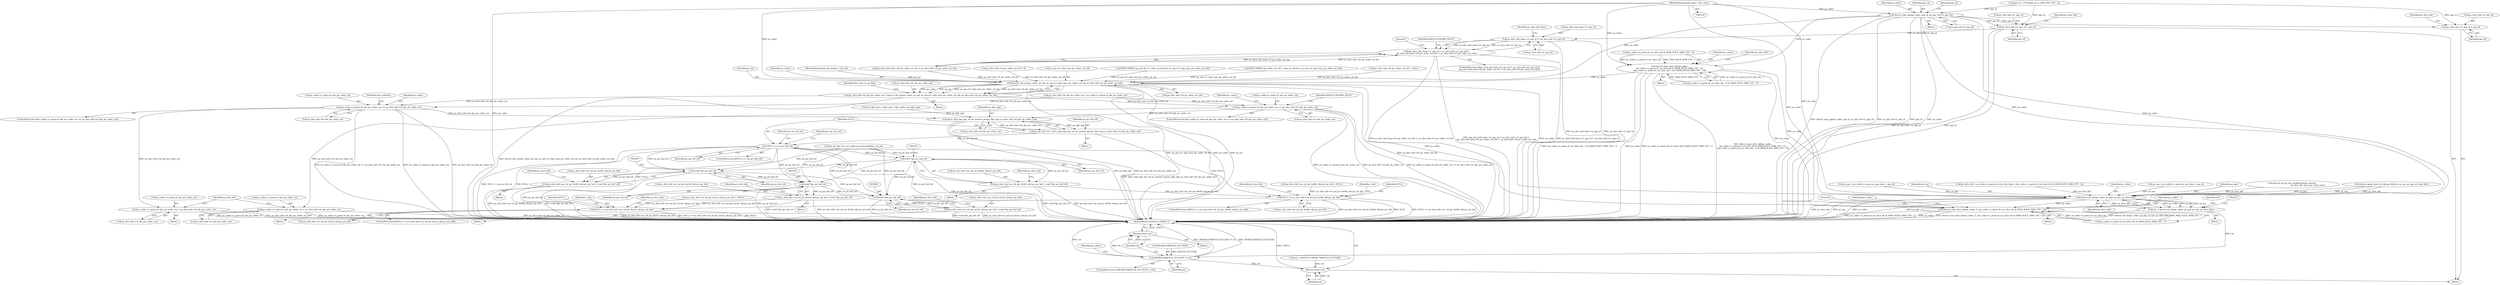digraph "0_Android_7c9be319a279654e55a6d757265f88c61a16a4d5@pointer" {
"1000130" [label="(MethodParameterIn,codec_t *ps_codec)"];
"1000265" [label="(Call,ihevcd_copy_pps(ps_codec, pps_id, ps_pps_ref->i1_pps_id))"];
"1000440" [label="(Call,ihevcd_copy_slice_hdr(ps_codec,\n (ps_codec->s_parse.i4_cur_slice_idx & (MAX_SLICE_HDR_CNT - 1)),\n ((ps_codec->s_parse.i4_cur_slice_idx - 1) & (MAX_SLICE_HDR_CNT - 1))))"];
"1001674" [label="(Call,ihevcd_calc_poc(ps_codec, ps_nal, ps_sps->i1_log2_max_pic_order_cnt_lsb, ps_slice_hdr->i4_pic_order_cnt_lsb))"];
"1001670" [label="(Call,ps_slice_hdr->i4_abs_pic_order_cnt = ihevcd_calc_poc(ps_codec, ps_nal, ps_sps->i1_log2_max_pic_order_cnt_lsb, ps_slice_hdr->i4_pic_order_cnt_lsb))"];
"1001699" [label="(Call,ps_codec->s_parse.i4_abs_pic_order_cnt == ps_slice_hdr->i4_abs_pic_order_cnt)"];
"1001891" [label="(Call,ps_codec->s_parse.i4_abs_pic_order_cnt = ps_slice_hdr->i4_abs_pic_order_cnt)"];
"1002306" [label="(Call,ihevc_dpb_mgr_get_ref_by_nearest_poc(ps_dpb_mgr, ps_slice_hdr->i4_abs_pic_order_cnt))"];
"1002304" [label="(Call,ps_pic_buf_ref = ihevc_dpb_mgr_get_ref_by_nearest_poc(ps_dpb_mgr, ps_slice_hdr->i4_abs_pic_order_cnt))"];
"1002312" [label="(Call,NULL == ps_pic_buf_ref)"];
"1002354" [label="(Call,NULL == ps_slice_hdr->as_ref_pic_list0[r_idx].pv_pic_buf)"];
"1002433" [label="(Call,NULL == ps_slice_hdr->as_ref_pic_list1[r_idx].pv_pic_buf)"];
"1002372" [label="(Call,(void *)ps_pic_buf_ref)"];
"1002364" [label="(Call,ps_slice_hdr->as_ref_pic_list0[r_idx].pv_pic_buf = (void *)ps_pic_buf_ref)"];
"1002406" [label="(Call,(void *)ps_pic_buf_ref)"];
"1002398" [label="(Call,ps_slice_hdr->as_ref_pic_list0[r_idx].pv_pic_buf = (void *)ps_pic_buf_ref)"];
"1002451" [label="(Call,(void *)ps_pic_buf_ref)"];
"1002443" [label="(Call,ps_slice_hdr->as_ref_pic_list1[r_idx].pv_pic_buf = (void *)ps_pic_buf_ref)"];
"1002485" [label="(Call,(void *)ps_pic_buf_ref)"];
"1002477" [label="(Call,ps_slice_hdr->as_ref_pic_list1[r_idx].pv_pic_buf = (void *)ps_pic_buf_ref)"];
"1001903" [label="(Call,ps_codec->s_parse.i4_abs_pic_order_cnt == ps_slice_hdr->i4_abs_pic_order_cnt)"];
"1001914" [label="(Call,ps_codec->s_parse.i4_abs_pic_order_cnt = ps_slice_hdr->i4_abs_pic_order_cnt)"];
"1002266" [label="(Call,ihevcd_ref_list(ps_codec, ps_pps, ps_sps, ps_slice_hdr))"];
"1002264" [label="(Call,ret = ihevcd_ref_list(ps_codec, ps_pps, ps_sps, ps_slice_hdr))"];
"1002272" [label="(Call,(WORD32)IHEVCD_SUCCESS != ret)"];
"1002278" [label="(Return,return ret;)"];
"1002683" [label="(Return,return ret;)"];
"1002583" [label="(Call,ihevcd_copy_slice_hdr(ps_codec, 0, (ps_codec->s_parse.i4_cur_slice_idx & (MAX_SLICE_HDR_CNT - 1))))"];
"1000479" [label="(Call,ps_slice_hdr->i1_pps_id = pps_id)"];
"1000508" [label="(Call,ps_slice_hdr->i1_pps_id = pps_id)"];
"1001646" [label="(Call,ps_slice_hdr_base->i1_pps_id != ps_slice_hdr->i1_pps_id)"];
"1001645" [label="(Call,(ps_slice_hdr_base->i1_pps_id != ps_slice_hdr->i1_pps_id) ||\n (ps_slice_hdr_base->i4_pic_order_cnt_lsb != ps_slice_hdr->i4_pic_order_cnt_lsb))"];
"1002356" [label="(Call,ps_slice_hdr->as_ref_pic_list0[r_idx].pv_pic_buf)"];
"1002476" [label="(Block,)"];
"1002271" [label="(ControlStructure,if ((WORD32)IHEVCD_SUCCESS != ret))"];
"1001662" [label="(Identifier,IHEVCD_IGNORE_SLICE)"];
"1002444" [label="(Call,ps_slice_hdr->as_ref_pic_list1[r_idx].pv_pic_buf)"];
"1002272" [label="(Call,(WORD32)IHEVCD_SUCCESS != ret)"];
"1000479" [label="(Call,ps_slice_hdr->i1_pps_id = pps_id)"];
"1001705" [label="(Call,ps_slice_hdr->i4_abs_pic_order_cnt)"];
"1001700" [label="(Call,ps_codec->s_parse.i4_abs_pic_order_cnt)"];
"1001913" [label="(Identifier,IHEVCD_IGNORE_SLICE)"];
"1000134" [label="(Call,ret = (IHEVCD_ERROR_T)IHEVCD_SUCCESS)"];
"1002264" [label="(Call,ret = ihevcd_ref_list(ps_codec, ps_pps, ps_sps, ps_slice_hdr))"];
"1000265" [label="(Call,ihevcd_copy_pps(ps_codec, pps_id, ps_pps_ref->i1_pps_id))"];
"1000439" [label="(Block,)"];
"1001676" [label="(Identifier,ps_nal)"];
"1002408" [label="(Identifier,ps_pic_buf_ref)"];
"1001291" [label="(Call,ihevcd_ref_pic_list_modification(ps_bitstrm,\n                                                 ps_slice_hdr, num_poc_total_curr))"];
"1000512" [label="(Identifier,pps_id)"];
"1002413" [label="(Identifier,ps_slice_hdr)"];
"1001675" [label="(Identifier,ps_codec)"];
"1002368" [label="(Identifier,ps_slice_hdr)"];
"1002487" [label="(Identifier,ps_pic_buf_ref)"];
"1002284" [label="(Block,)"];
"1002317" [label="(Identifier,ps_pic_buf_ref)"];
"1001698" [label="(ControlStructure,if(ps_codec->s_parse.i4_abs_pic_order_cnt == ps_slice_hdr->i4_abs_pic_order_cnt))"];
"1000451" [label="(Call,(ps_codec->s_parse.i4_cur_slice_idx - 1) & (MAX_SLICE_HDR_CNT - 1))"];
"1001655" [label="(Identifier,ps_slice_hdr_base)"];
"1002363" [label="(Block,)"];
"1002263" [label="(Block,)"];
"1002477" [label="(Call,ps_slice_hdr->as_ref_pic_list1[r_idx].pv_pic_buf = (void *)ps_pic_buf_ref)"];
"1001674" [label="(Call,ihevcd_calc_poc(ps_codec, ps_nal, ps_sps->i1_log2_max_pic_order_cnt_lsb, ps_slice_hdr->i4_pic_order_cnt_lsb))"];
"1000464" [label="(Identifier,ps_slice_hdr)"];
"1000442" [label="(Call,ps_codec->s_parse.i4_cur_slice_idx & (MAX_SLICE_HDR_CNT - 1))"];
"1002276" [label="(Identifier,ret)"];
"1001891" [label="(Call,ps_codec->s_parse.i4_abs_pic_order_cnt = ps_slice_hdr->i4_abs_pic_order_cnt)"];
"1000130" [label="(MethodParameterIn,codec_t *ps_codec)"];
"1001444" [label="(Call,ihevcd_parse_pred_wt_ofst(ps_bitstrm, ps_sps, ps_pps, ps_slice_hdr))"];
"1002226" [label="(Call,ps_slice_hdr->as_ref_pic_list0[r_idx].pv_pic_buf = NULL)"];
"1002306" [label="(Call,ihevc_dpb_mgr_get_ref_by_nearest_poc(ps_dpb_mgr, ps_slice_hdr->i4_abs_pic_order_cnt))"];
"1002432" [label="(ControlStructure,if(NULL == ps_slice_hdr->as_ref_pic_list1[r_idx].pv_pic_buf))"];
"1002305" [label="(Identifier,ps_pic_buf_ref)"];
"1000222" [label="(Call,ps_pps = ps_codec->s_parse.ps_pps_base + pps_id)"];
"1002406" [label="(Call,(void *)ps_pic_buf_ref)"];
"1002269" [label="(Identifier,ps_sps)"];
"1001711" [label="(Identifier,slice_address)"];
"1002304" [label="(Call,ps_pic_buf_ref = ihevc_dpb_mgr_get_ref_by_nearest_poc(ps_dpb_mgr, ps_slice_hdr->i4_abs_pic_order_cnt))"];
"1000509" [label="(Call,ps_slice_hdr->i1_pps_id)"];
"1000399" [label="(Call,ps_slice_hdr = ps_codec->s_parse.ps_slice_hdr_base + (ps_codec->s_parse.i4_cur_slice_idx & (MAX_SLICE_HDR_CNT - 1)))"];
"1002379" [label="(Identifier,ps_slice_hdr)"];
"1002372" [label="(Call,(void *)ps_pic_buf_ref)"];
"1002312" [label="(Call,NULL == ps_pic_buf_ref)"];
"1002267" [label="(Identifier,ps_codec)"];
"1001897" [label="(Call,ps_slice_hdr->i4_abs_pic_order_cnt)"];
"1002308" [label="(Call,ps_slice_hdr->i4_abs_pic_order_cnt)"];
"1002354" [label="(Call,NULL == ps_slice_hdr->as_ref_pic_list0[r_idx].pv_pic_buf)"];
"1002442" [label="(Block,)"];
"1002351" [label="(Identifier,r_idx)"];
"1002270" [label="(Identifier,ps_slice_hdr)"];
"1002316" [label="(Call,ps_pic_buf_ref = ps_codec->as_process[0].ps_cur_pic)"];
"1000276" [label="(Call,ps_sps = ps_codec->s_parse.ps_sps_base + sps_id)"];
"1002492" [label="(Identifier,ps_slice_hdr)"];
"1002244" [label="(Call,ps_slice_hdr->as_ref_pic_list1[r_idx].pv_pic_buf = NULL)"];
"1002265" [label="(Identifier,ret)"];
"1001670" [label="(Call,ps_slice_hdr->i4_abs_pic_order_cnt = ihevcd_calc_poc(ps_codec, ps_nal, ps_sps->i1_log2_max_pic_order_cnt_lsb, ps_slice_hdr->i4_pic_order_cnt_lsb))"];
"1001699" [label="(Call,ps_codec->s_parse.i4_abs_pic_order_cnt == ps_slice_hdr->i4_abs_pic_order_cnt)"];
"1002397" [label="(Block,)"];
"1002307" [label="(Identifier,ps_dpb_mgr)"];
"1001816" [label="(Identifier,ps_codec)"];
"1001653" [label="(Call,ps_slice_hdr_base->i4_pic_order_cnt_lsb != ps_slice_hdr->i4_pic_order_cnt_lsb)"];
"1001669" [label="(Block,)"];
"1001925" [label="(Identifier,ps_slice_hdr)"];
"1002273" [label="(Call,(WORD32)IHEVCD_SUCCESS)"];
"1001680" [label="(Call,ps_slice_hdr->i4_pic_order_cnt_lsb)"];
"1000266" [label="(Identifier,ps_codec)"];
"1001685" [label="(Call,ps_slice_hdr->i4_abs_pic_order_cnt = ps_codec->s_parse.i4_abs_pic_order_cnt)"];
"1001892" [label="(Call,ps_codec->s_parse.i4_abs_pic_order_cnt)"];
"1001671" [label="(Call,ps_slice_hdr->i4_abs_pic_order_cnt)"];
"1002434" [label="(Identifier,NULL)"];
"1001644" [label="(ControlStructure,if((ps_slice_hdr_base->i1_pps_id != ps_slice_hdr->i1_pps_id) ||\n (ps_slice_hdr_base->i4_pic_order_cnt_lsb != ps_slice_hdr->i4_pic_order_cnt_lsb)))"];
"1000483" [label="(Identifier,pps_id)"];
"1001917" [label="(Identifier,ps_codec)"];
"1002365" [label="(Call,ps_slice_hdr->as_ref_pic_list0[r_idx].pv_pic_buf)"];
"1001903" [label="(Call,ps_codec->s_parse.i4_abs_pic_order_cnt == ps_slice_hdr->i4_abs_pic_order_cnt)"];
"1000486" [label="(Identifier,ps_slice_hdr)"];
"1001646" [label="(Call,ps_slice_hdr_base->i1_pps_id != ps_slice_hdr->i1_pps_id)"];
"1002583" [label="(Call,ihevcd_copy_slice_hdr(ps_codec, 0, (ps_codec->s_parse.i4_cur_slice_idx & (MAX_SLICE_HDR_CNT - 1))))"];
"1000214" [label="(Call,pps_id = CLIP3(pps_id, 0, MAX_PPS_CNT - 2))"];
"1001902" [label="(ControlStructure,if(ps_codec->s_parse.i4_abs_pic_order_cnt == ps_slice_hdr->i4_abs_pic_order_cnt))"];
"1002430" [label="(Identifier,r_idx)"];
"1002311" [label="(ControlStructure,if(NULL == ps_pic_buf_ref))"];
"1002374" [label="(Identifier,ps_pic_buf_ref)"];
"1002443" [label="(Call,ps_slice_hdr->as_ref_pic_list1[r_idx].pv_pic_buf = (void *)ps_pic_buf_ref)"];
"1002268" [label="(Identifier,ps_pps)"];
"1002314" [label="(Identifier,ps_pic_buf_ref)"];
"1002683" [label="(Return,return ret;)"];
"1002684" [label="(Identifier,ret)"];
"1002266" [label="(Call,ihevcd_ref_list(ps_codec, ps_pps, ps_sps, ps_slice_hdr))"];
"1002353" [label="(ControlStructure,if(NULL == ps_slice_hdr->as_ref_pic_list0[r_idx].pv_pic_buf))"];
"1001696" [label="(Identifier,first_slice_in_pic_flag)"];
"1002586" [label="(Call,ps_codec->s_parse.i4_cur_slice_idx & (MAX_SLICE_HDR_CNT - 1))"];
"1000131" [label="(MethodParameterIn,nal_header_t *ps_nal)"];
"1001915" [label="(Call,ps_codec->s_parse.i4_abs_pic_order_cnt)"];
"1000516" [label="(Identifier,ps_slice_hdr)"];
"1000684" [label="(Call,BITS_PARSE(\"pic_order_cnt_lsb\", value, ps_bitstrm, ps_sps->i1_log2_max_pic_order_cnt_lsb))"];
"1002399" [label="(Call,ps_slice_hdr->as_ref_pic_list0[r_idx].pv_pic_buf)"];
"1002279" [label="(Identifier,ret)"];
"1002574" [label="(Block,)"];
"1002435" [label="(Call,ps_slice_hdr->as_ref_pic_list1[r_idx].pv_pic_buf)"];
"1001920" [label="(Call,ps_slice_hdr->i4_abs_pic_order_cnt)"];
"1002453" [label="(Identifier,ps_pic_buf_ref)"];
"1002398" [label="(Call,ps_slice_hdr->as_ref_pic_list0[r_idx].pv_pic_buf = (void *)ps_pic_buf_ref)"];
"1000562" [label="(Call,ps_slice_hdr->i4_pic_order_cnt_lsb = 0)"];
"1001677" [label="(Call,ps_sps->i1_log2_max_pic_order_cnt_lsb)"];
"1000267" [label="(Identifier,pps_id)"];
"1001650" [label="(Call,ps_slice_hdr->i1_pps_id)"];
"1002478" [label="(Call,ps_slice_hdr->as_ref_pic_list1[r_idx].pv_pic_buf)"];
"1002597" [label="(Identifier,ps_codec)"];
"1000480" [label="(Call,ps_slice_hdr->i1_pps_id)"];
"1002584" [label="(Identifier,ps_codec)"];
"1001914" [label="(Call,ps_codec->s_parse.i4_abs_pic_order_cnt = ps_slice_hdr->i4_abs_pic_order_cnt)"];
"1002364" [label="(Call,ps_slice_hdr->as_ref_pic_list0[r_idx].pv_pic_buf = (void *)ps_pic_buf_ref)"];
"1001647" [label="(Call,ps_slice_hdr_base->i1_pps_id)"];
"1002335" [label="(Identifier,ps_mv_buf_ref)"];
"1001884" [label="(Block,)"];
"1002278" [label="(Return,return ret;)"];
"1002355" [label="(Identifier,NULL)"];
"1002485" [label="(Call,(void *)ps_pic_buf_ref)"];
"1000508" [label="(Call,ps_slice_hdr->i1_pps_id = pps_id)"];
"1000441" [label="(Identifier,ps_codec)"];
"1001901" [label="(Block,)"];
"1000961" [label="(Call,BITS_PARSE(\"poc_lsb_lt[ i ]\", value, ps_bitstrm, ps_sps->i1_log2_max_pic_order_cnt_lsb))"];
"1000237" [label="(Block,)"];
"1000272" [label="(Identifier,sps_id)"];
"1000691" [label="(Call,ps_slice_hdr->i4_pic_order_cnt_lsb = value)"];
"1001645" [label="(Call,(ps_slice_hdr_base->i1_pps_id != ps_slice_hdr->i1_pps_id) ||\n (ps_slice_hdr_base->i4_pic_order_cnt_lsb != ps_slice_hdr->i4_pic_order_cnt_lsb))"];
"1002289" [label="(Call,*ps_dpb_mgr = (dpb_mgr_t *)ps_codec->pv_dpb_mgr)"];
"1002313" [label="(Identifier,NULL)"];
"1001665" [label="(Literal,0)"];
"1002458" [label="(Identifier,ps_slice_hdr)"];
"1002433" [label="(Call,NULL == ps_slice_hdr->as_ref_pic_list1[r_idx].pv_pic_buf)"];
"1002585" [label="(Literal,0)"];
"1002451" [label="(Call,(void *)ps_pic_buf_ref)"];
"1002685" [label="(MethodReturn,IHEVCD_ERROR_T)"];
"1000440" [label="(Call,ihevcd_copy_slice_hdr(ps_codec,\n (ps_codec->s_parse.i4_cur_slice_idx & (MAX_SLICE_HDR_CNT - 1)),\n ((ps_codec->s_parse.i4_cur_slice_idx - 1) & (MAX_SLICE_HDR_CNT - 1))))"];
"1001909" [label="(Call,ps_slice_hdr->i4_abs_pic_order_cnt)"];
"1000268" [label="(Call,ps_pps_ref->i1_pps_id)"];
"1002447" [label="(Identifier,ps_slice_hdr)"];
"1002282" [label="(Identifier,ps_codec)"];
"1000132" [label="(Block,)"];
"1001904" [label="(Call,ps_codec->s_parse.i4_abs_pic_order_cnt)"];
"1002277" [label="(Block,)"];
"1000130" -> "1000129"  [label="AST: "];
"1000130" -> "1002685"  [label="DDG: ps_codec"];
"1000130" -> "1000265"  [label="DDG: ps_codec"];
"1000130" -> "1000440"  [label="DDG: ps_codec"];
"1000130" -> "1001674"  [label="DDG: ps_codec"];
"1000130" -> "1002266"  [label="DDG: ps_codec"];
"1000130" -> "1002583"  [label="DDG: ps_codec"];
"1000265" -> "1000237"  [label="AST: "];
"1000265" -> "1000268"  [label="CFG: "];
"1000266" -> "1000265"  [label="AST: "];
"1000267" -> "1000265"  [label="AST: "];
"1000268" -> "1000265"  [label="AST: "];
"1000272" -> "1000265"  [label="CFG: "];
"1000265" -> "1002685"  [label="DDG: ihevcd_copy_pps(ps_codec, pps_id, ps_pps_ref->i1_pps_id)"];
"1000265" -> "1002685"  [label="DDG: ps_pps_ref->i1_pps_id"];
"1000265" -> "1002685"  [label="DDG: pps_id"];
"1000265" -> "1002685"  [label="DDG: ps_codec"];
"1000214" -> "1000265"  [label="DDG: pps_id"];
"1000265" -> "1000440"  [label="DDG: ps_codec"];
"1000265" -> "1000479"  [label="DDG: pps_id"];
"1000265" -> "1000508"  [label="DDG: pps_id"];
"1000265" -> "1001674"  [label="DDG: ps_codec"];
"1000265" -> "1002266"  [label="DDG: ps_codec"];
"1000265" -> "1002583"  [label="DDG: ps_codec"];
"1000440" -> "1000439"  [label="AST: "];
"1000440" -> "1000451"  [label="CFG: "];
"1000441" -> "1000440"  [label="AST: "];
"1000442" -> "1000440"  [label="AST: "];
"1000451" -> "1000440"  [label="AST: "];
"1000464" -> "1000440"  [label="CFG: "];
"1000440" -> "1002685"  [label="DDG: ps_codec->s_parse.i4_cur_slice_idx & (MAX_SLICE_HDR_CNT - 1)"];
"1000440" -> "1002685"  [label="DDG: ihevcd_copy_slice_hdr(ps_codec,\n (ps_codec->s_parse.i4_cur_slice_idx & (MAX_SLICE_HDR_CNT - 1)),\n ((ps_codec->s_parse.i4_cur_slice_idx - 1) & (MAX_SLICE_HDR_CNT - 1)))"];
"1000440" -> "1002685"  [label="DDG: (ps_codec->s_parse.i4_cur_slice_idx - 1) & (MAX_SLICE_HDR_CNT - 1)"];
"1000440" -> "1002685"  [label="DDG: ps_codec"];
"1000442" -> "1000440"  [label="DDG: ps_codec->s_parse.i4_cur_slice_idx"];
"1000442" -> "1000440"  [label="DDG: MAX_SLICE_HDR_CNT - 1"];
"1000451" -> "1000440"  [label="DDG: ps_codec->s_parse.i4_cur_slice_idx - 1"];
"1000451" -> "1000440"  [label="DDG: MAX_SLICE_HDR_CNT - 1"];
"1000440" -> "1001674"  [label="DDG: ps_codec"];
"1000440" -> "1002266"  [label="DDG: ps_codec"];
"1000440" -> "1002583"  [label="DDG: ps_codec"];
"1001674" -> "1001670"  [label="AST: "];
"1001674" -> "1001680"  [label="CFG: "];
"1001675" -> "1001674"  [label="AST: "];
"1001676" -> "1001674"  [label="AST: "];
"1001677" -> "1001674"  [label="AST: "];
"1001680" -> "1001674"  [label="AST: "];
"1001670" -> "1001674"  [label="CFG: "];
"1001674" -> "1002685"  [label="DDG: ps_slice_hdr->i4_pic_order_cnt_lsb"];
"1001674" -> "1002685"  [label="DDG: ps_sps->i1_log2_max_pic_order_cnt_lsb"];
"1001674" -> "1002685"  [label="DDG: ps_codec"];
"1001674" -> "1002685"  [label="DDG: ps_nal"];
"1001674" -> "1001670"  [label="DDG: ps_codec"];
"1001674" -> "1001670"  [label="DDG: ps_nal"];
"1001674" -> "1001670"  [label="DDG: ps_sps->i1_log2_max_pic_order_cnt_lsb"];
"1001674" -> "1001670"  [label="DDG: ps_slice_hdr->i4_pic_order_cnt_lsb"];
"1000131" -> "1001674"  [label="DDG: ps_nal"];
"1000961" -> "1001674"  [label="DDG: ps_sps->i1_log2_max_pic_order_cnt_lsb"];
"1000684" -> "1001674"  [label="DDG: ps_sps->i1_log2_max_pic_order_cnt_lsb"];
"1000562" -> "1001674"  [label="DDG: ps_slice_hdr->i4_pic_order_cnt_lsb"];
"1000691" -> "1001674"  [label="DDG: ps_slice_hdr->i4_pic_order_cnt_lsb"];
"1001653" -> "1001674"  [label="DDG: ps_slice_hdr->i4_pic_order_cnt_lsb"];
"1001674" -> "1002266"  [label="DDG: ps_codec"];
"1001674" -> "1002583"  [label="DDG: ps_codec"];
"1001670" -> "1001669"  [label="AST: "];
"1001671" -> "1001670"  [label="AST: "];
"1001696" -> "1001670"  [label="CFG: "];
"1001670" -> "1002685"  [label="DDG: ihevcd_calc_poc(ps_codec, ps_nal, ps_sps->i1_log2_max_pic_order_cnt_lsb, ps_slice_hdr->i4_pic_order_cnt_lsb)"];
"1001670" -> "1001699"  [label="DDG: ps_slice_hdr->i4_abs_pic_order_cnt"];
"1001670" -> "1001903"  [label="DDG: ps_slice_hdr->i4_abs_pic_order_cnt"];
"1001699" -> "1001698"  [label="AST: "];
"1001699" -> "1001705"  [label="CFG: "];
"1001700" -> "1001699"  [label="AST: "];
"1001705" -> "1001699"  [label="AST: "];
"1001711" -> "1001699"  [label="CFG: "];
"1001816" -> "1001699"  [label="CFG: "];
"1001699" -> "1002685"  [label="DDG: ps_codec->s_parse.i4_abs_pic_order_cnt == ps_slice_hdr->i4_abs_pic_order_cnt"];
"1001699" -> "1002685"  [label="DDG: ps_codec->s_parse.i4_abs_pic_order_cnt"];
"1001699" -> "1002685"  [label="DDG: ps_slice_hdr->i4_abs_pic_order_cnt"];
"1001685" -> "1001699"  [label="DDG: ps_slice_hdr->i4_abs_pic_order_cnt"];
"1001699" -> "1001891"  [label="DDG: ps_slice_hdr->i4_abs_pic_order_cnt"];
"1001699" -> "1002306"  [label="DDG: ps_slice_hdr->i4_abs_pic_order_cnt"];
"1001891" -> "1001884"  [label="AST: "];
"1001891" -> "1001897"  [label="CFG: "];
"1001892" -> "1001891"  [label="AST: "];
"1001897" -> "1001891"  [label="AST: "];
"1001925" -> "1001891"  [label="CFG: "];
"1001891" -> "1002685"  [label="DDG: ps_slice_hdr->i4_abs_pic_order_cnt"];
"1001891" -> "1002685"  [label="DDG: ps_codec->s_parse.i4_abs_pic_order_cnt"];
"1002306" -> "1002304"  [label="AST: "];
"1002306" -> "1002308"  [label="CFG: "];
"1002307" -> "1002306"  [label="AST: "];
"1002308" -> "1002306"  [label="AST: "];
"1002304" -> "1002306"  [label="CFG: "];
"1002306" -> "1002685"  [label="DDG: ps_slice_hdr->i4_abs_pic_order_cnt"];
"1002306" -> "1002685"  [label="DDG: ps_dpb_mgr"];
"1002306" -> "1002304"  [label="DDG: ps_dpb_mgr"];
"1002306" -> "1002304"  [label="DDG: ps_slice_hdr->i4_abs_pic_order_cnt"];
"1002289" -> "1002306"  [label="DDG: ps_dpb_mgr"];
"1001903" -> "1002306"  [label="DDG: ps_slice_hdr->i4_abs_pic_order_cnt"];
"1002304" -> "1002284"  [label="AST: "];
"1002305" -> "1002304"  [label="AST: "];
"1002313" -> "1002304"  [label="CFG: "];
"1002304" -> "1002685"  [label="DDG: ihevc_dpb_mgr_get_ref_by_nearest_poc(ps_dpb_mgr, ps_slice_hdr->i4_abs_pic_order_cnt)"];
"1002304" -> "1002312"  [label="DDG: ps_pic_buf_ref"];
"1002312" -> "1002311"  [label="AST: "];
"1002312" -> "1002314"  [label="CFG: "];
"1002313" -> "1002312"  [label="AST: "];
"1002314" -> "1002312"  [label="AST: "];
"1002317" -> "1002312"  [label="CFG: "];
"1002335" -> "1002312"  [label="CFG: "];
"1002312" -> "1002685"  [label="DDG: ps_pic_buf_ref"];
"1002312" -> "1002685"  [label="DDG: NULL == ps_pic_buf_ref"];
"1002312" -> "1002685"  [label="DDG: NULL"];
"1002312" -> "1002354"  [label="DDG: NULL"];
"1002312" -> "1002372"  [label="DDG: ps_pic_buf_ref"];
"1002312" -> "1002406"  [label="DDG: ps_pic_buf_ref"];
"1002312" -> "1002433"  [label="DDG: NULL"];
"1002312" -> "1002451"  [label="DDG: ps_pic_buf_ref"];
"1002312" -> "1002485"  [label="DDG: ps_pic_buf_ref"];
"1002354" -> "1002353"  [label="AST: "];
"1002354" -> "1002356"  [label="CFG: "];
"1002355" -> "1002354"  [label="AST: "];
"1002356" -> "1002354"  [label="AST: "];
"1002368" -> "1002354"  [label="CFG: "];
"1002351" -> "1002354"  [label="CFG: "];
"1002354" -> "1002685"  [label="DDG: NULL == ps_slice_hdr->as_ref_pic_list0[r_idx].pv_pic_buf"];
"1002354" -> "1002685"  [label="DDG: ps_slice_hdr->as_ref_pic_list0[r_idx].pv_pic_buf"];
"1002354" -> "1002685"  [label="DDG: NULL"];
"1002364" -> "1002354"  [label="DDG: ps_slice_hdr->as_ref_pic_list0[r_idx].pv_pic_buf"];
"1002226" -> "1002354"  [label="DDG: ps_slice_hdr->as_ref_pic_list0[r_idx].pv_pic_buf"];
"1002354" -> "1002433"  [label="DDG: NULL"];
"1002433" -> "1002432"  [label="AST: "];
"1002433" -> "1002435"  [label="CFG: "];
"1002434" -> "1002433"  [label="AST: "];
"1002435" -> "1002433"  [label="AST: "];
"1002447" -> "1002433"  [label="CFG: "];
"1002430" -> "1002433"  [label="CFG: "];
"1002433" -> "1002685"  [label="DDG: NULL"];
"1002433" -> "1002685"  [label="DDG: ps_slice_hdr->as_ref_pic_list1[r_idx].pv_pic_buf"];
"1002433" -> "1002685"  [label="DDG: NULL == ps_slice_hdr->as_ref_pic_list1[r_idx].pv_pic_buf"];
"1002244" -> "1002433"  [label="DDG: ps_slice_hdr->as_ref_pic_list1[r_idx].pv_pic_buf"];
"1002443" -> "1002433"  [label="DDG: ps_slice_hdr->as_ref_pic_list1[r_idx].pv_pic_buf"];
"1002372" -> "1002364"  [label="AST: "];
"1002372" -> "1002374"  [label="CFG: "];
"1002373" -> "1002372"  [label="AST: "];
"1002374" -> "1002372"  [label="AST: "];
"1002364" -> "1002372"  [label="CFG: "];
"1002372" -> "1002685"  [label="DDG: ps_pic_buf_ref"];
"1002372" -> "1002364"  [label="DDG: ps_pic_buf_ref"];
"1002316" -> "1002372"  [label="DDG: ps_pic_buf_ref"];
"1002372" -> "1002406"  [label="DDG: ps_pic_buf_ref"];
"1002372" -> "1002451"  [label="DDG: ps_pic_buf_ref"];
"1002372" -> "1002485"  [label="DDG: ps_pic_buf_ref"];
"1002364" -> "1002363"  [label="AST: "];
"1002365" -> "1002364"  [label="AST: "];
"1002379" -> "1002364"  [label="CFG: "];
"1002364" -> "1002685"  [label="DDG: ps_slice_hdr->as_ref_pic_list0[r_idx].pv_pic_buf"];
"1002364" -> "1002685"  [label="DDG: (void *)ps_pic_buf_ref"];
"1002406" -> "1002398"  [label="AST: "];
"1002406" -> "1002408"  [label="CFG: "];
"1002407" -> "1002406"  [label="AST: "];
"1002408" -> "1002406"  [label="AST: "];
"1002398" -> "1002406"  [label="CFG: "];
"1002406" -> "1002685"  [label="DDG: ps_pic_buf_ref"];
"1002406" -> "1002398"  [label="DDG: ps_pic_buf_ref"];
"1002316" -> "1002406"  [label="DDG: ps_pic_buf_ref"];
"1002406" -> "1002451"  [label="DDG: ps_pic_buf_ref"];
"1002406" -> "1002485"  [label="DDG: ps_pic_buf_ref"];
"1002398" -> "1002397"  [label="AST: "];
"1002399" -> "1002398"  [label="AST: "];
"1002413" -> "1002398"  [label="CFG: "];
"1002398" -> "1002685"  [label="DDG: (void *)ps_pic_buf_ref"];
"1002398" -> "1002685"  [label="DDG: ps_slice_hdr->as_ref_pic_list0[r_idx].pv_pic_buf"];
"1002451" -> "1002443"  [label="AST: "];
"1002451" -> "1002453"  [label="CFG: "];
"1002452" -> "1002451"  [label="AST: "];
"1002453" -> "1002451"  [label="AST: "];
"1002443" -> "1002451"  [label="CFG: "];
"1002451" -> "1002685"  [label="DDG: ps_pic_buf_ref"];
"1002451" -> "1002443"  [label="DDG: ps_pic_buf_ref"];
"1002316" -> "1002451"  [label="DDG: ps_pic_buf_ref"];
"1002451" -> "1002485"  [label="DDG: ps_pic_buf_ref"];
"1002443" -> "1002442"  [label="AST: "];
"1002444" -> "1002443"  [label="AST: "];
"1002458" -> "1002443"  [label="CFG: "];
"1002443" -> "1002685"  [label="DDG: (void *)ps_pic_buf_ref"];
"1002443" -> "1002685"  [label="DDG: ps_slice_hdr->as_ref_pic_list1[r_idx].pv_pic_buf"];
"1002485" -> "1002477"  [label="AST: "];
"1002485" -> "1002487"  [label="CFG: "];
"1002486" -> "1002485"  [label="AST: "];
"1002487" -> "1002485"  [label="AST: "];
"1002477" -> "1002485"  [label="CFG: "];
"1002485" -> "1002685"  [label="DDG: ps_pic_buf_ref"];
"1002485" -> "1002477"  [label="DDG: ps_pic_buf_ref"];
"1002316" -> "1002485"  [label="DDG: ps_pic_buf_ref"];
"1002477" -> "1002476"  [label="AST: "];
"1002478" -> "1002477"  [label="AST: "];
"1002492" -> "1002477"  [label="CFG: "];
"1002477" -> "1002685"  [label="DDG: (void *)ps_pic_buf_ref"];
"1002477" -> "1002685"  [label="DDG: ps_slice_hdr->as_ref_pic_list1[r_idx].pv_pic_buf"];
"1001903" -> "1001902"  [label="AST: "];
"1001903" -> "1001909"  [label="CFG: "];
"1001904" -> "1001903"  [label="AST: "];
"1001909" -> "1001903"  [label="AST: "];
"1001913" -> "1001903"  [label="CFG: "];
"1001917" -> "1001903"  [label="CFG: "];
"1001903" -> "1002685"  [label="DDG: ps_codec->s_parse.i4_abs_pic_order_cnt"];
"1001903" -> "1002685"  [label="DDG: ps_slice_hdr->i4_abs_pic_order_cnt"];
"1001903" -> "1002685"  [label="DDG: ps_codec->s_parse.i4_abs_pic_order_cnt == ps_slice_hdr->i4_abs_pic_order_cnt"];
"1001685" -> "1001903"  [label="DDG: ps_slice_hdr->i4_abs_pic_order_cnt"];
"1001903" -> "1001914"  [label="DDG: ps_slice_hdr->i4_abs_pic_order_cnt"];
"1001914" -> "1001901"  [label="AST: "];
"1001914" -> "1001920"  [label="CFG: "];
"1001915" -> "1001914"  [label="AST: "];
"1001920" -> "1001914"  [label="AST: "];
"1001925" -> "1001914"  [label="CFG: "];
"1001914" -> "1002685"  [label="DDG: ps_codec->s_parse.i4_abs_pic_order_cnt"];
"1001914" -> "1002685"  [label="DDG: ps_slice_hdr->i4_abs_pic_order_cnt"];
"1002266" -> "1002264"  [label="AST: "];
"1002266" -> "1002270"  [label="CFG: "];
"1002267" -> "1002266"  [label="AST: "];
"1002268" -> "1002266"  [label="AST: "];
"1002269" -> "1002266"  [label="AST: "];
"1002270" -> "1002266"  [label="AST: "];
"1002264" -> "1002266"  [label="CFG: "];
"1002266" -> "1002685"  [label="DDG: ps_slice_hdr"];
"1002266" -> "1002685"  [label="DDG: ps_codec"];
"1002266" -> "1002685"  [label="DDG: ps_pps"];
"1002266" -> "1002685"  [label="DDG: ps_sps"];
"1002266" -> "1002264"  [label="DDG: ps_codec"];
"1002266" -> "1002264"  [label="DDG: ps_pps"];
"1002266" -> "1002264"  [label="DDG: ps_sps"];
"1002266" -> "1002264"  [label="DDG: ps_slice_hdr"];
"1000222" -> "1002266"  [label="DDG: ps_pps"];
"1001444" -> "1002266"  [label="DDG: ps_pps"];
"1001444" -> "1002266"  [label="DDG: ps_sps"];
"1001444" -> "1002266"  [label="DDG: ps_slice_hdr"];
"1000276" -> "1002266"  [label="DDG: ps_sps"];
"1000399" -> "1002266"  [label="DDG: ps_slice_hdr"];
"1001291" -> "1002266"  [label="DDG: ps_slice_hdr"];
"1002266" -> "1002583"  [label="DDG: ps_codec"];
"1002264" -> "1002263"  [label="AST: "];
"1002265" -> "1002264"  [label="AST: "];
"1002274" -> "1002264"  [label="CFG: "];
"1002264" -> "1002685"  [label="DDG: ihevcd_ref_list(ps_codec, ps_pps, ps_sps, ps_slice_hdr)"];
"1002264" -> "1002272"  [label="DDG: ret"];
"1002272" -> "1002271"  [label="AST: "];
"1002272" -> "1002276"  [label="CFG: "];
"1002273" -> "1002272"  [label="AST: "];
"1002276" -> "1002272"  [label="AST: "];
"1002279" -> "1002272"  [label="CFG: "];
"1002282" -> "1002272"  [label="CFG: "];
"1002272" -> "1002685"  [label="DDG: (WORD32)IHEVCD_SUCCESS != ret"];
"1002272" -> "1002685"  [label="DDG: (WORD32)IHEVCD_SUCCESS"];
"1002272" -> "1002685"  [label="DDG: ret"];
"1002273" -> "1002272"  [label="DDG: IHEVCD_SUCCESS"];
"1002272" -> "1002278"  [label="DDG: ret"];
"1002272" -> "1002683"  [label="DDG: ret"];
"1002278" -> "1002277"  [label="AST: "];
"1002278" -> "1002279"  [label="CFG: "];
"1002279" -> "1002278"  [label="AST: "];
"1002685" -> "1002278"  [label="CFG: "];
"1002278" -> "1002685"  [label="DDG: <RET>"];
"1002279" -> "1002278"  [label="DDG: ret"];
"1002683" -> "1000132"  [label="AST: "];
"1002683" -> "1002684"  [label="CFG: "];
"1002684" -> "1002683"  [label="AST: "];
"1002685" -> "1002683"  [label="CFG: "];
"1002683" -> "1002685"  [label="DDG: <RET>"];
"1002684" -> "1002683"  [label="DDG: ret"];
"1000134" -> "1002683"  [label="DDG: ret"];
"1002583" -> "1002574"  [label="AST: "];
"1002583" -> "1002586"  [label="CFG: "];
"1002584" -> "1002583"  [label="AST: "];
"1002585" -> "1002583"  [label="AST: "];
"1002586" -> "1002583"  [label="AST: "];
"1002597" -> "1002583"  [label="CFG: "];
"1002583" -> "1002685"  [label="DDG: ps_codec->s_parse.i4_cur_slice_idx & (MAX_SLICE_HDR_CNT - 1)"];
"1002583" -> "1002685"  [label="DDG: ps_codec"];
"1002583" -> "1002685"  [label="DDG: ihevcd_copy_slice_hdr(ps_codec, 0, (ps_codec->s_parse.i4_cur_slice_idx & (MAX_SLICE_HDR_CNT - 1)))"];
"1002586" -> "1002583"  [label="DDG: ps_codec->s_parse.i4_cur_slice_idx"];
"1002586" -> "1002583"  [label="DDG: MAX_SLICE_HDR_CNT - 1"];
"1000479" -> "1000132"  [label="AST: "];
"1000479" -> "1000483"  [label="CFG: "];
"1000480" -> "1000479"  [label="AST: "];
"1000483" -> "1000479"  [label="AST: "];
"1000486" -> "1000479"  [label="CFG: "];
"1000214" -> "1000479"  [label="DDG: pps_id"];
"1000508" -> "1000132"  [label="AST: "];
"1000508" -> "1000512"  [label="CFG: "];
"1000509" -> "1000508"  [label="AST: "];
"1000512" -> "1000508"  [label="AST: "];
"1000516" -> "1000508"  [label="CFG: "];
"1000508" -> "1002685"  [label="DDG: ps_slice_hdr->i1_pps_id"];
"1000508" -> "1002685"  [label="DDG: pps_id"];
"1000214" -> "1000508"  [label="DDG: pps_id"];
"1000508" -> "1001646"  [label="DDG: ps_slice_hdr->i1_pps_id"];
"1001646" -> "1001645"  [label="AST: "];
"1001646" -> "1001650"  [label="CFG: "];
"1001647" -> "1001646"  [label="AST: "];
"1001650" -> "1001646"  [label="AST: "];
"1001655" -> "1001646"  [label="CFG: "];
"1001645" -> "1001646"  [label="CFG: "];
"1001646" -> "1002685"  [label="DDG: ps_slice_hdr->i1_pps_id"];
"1001646" -> "1002685"  [label="DDG: ps_slice_hdr_base->i1_pps_id"];
"1001646" -> "1001645"  [label="DDG: ps_slice_hdr_base->i1_pps_id"];
"1001646" -> "1001645"  [label="DDG: ps_slice_hdr->i1_pps_id"];
"1001645" -> "1001644"  [label="AST: "];
"1001645" -> "1001653"  [label="CFG: "];
"1001653" -> "1001645"  [label="AST: "];
"1001662" -> "1001645"  [label="CFG: "];
"1001665" -> "1001645"  [label="CFG: "];
"1001645" -> "1002685"  [label="DDG: (ps_slice_hdr_base->i1_pps_id != ps_slice_hdr->i1_pps_id) ||\n (ps_slice_hdr_base->i4_pic_order_cnt_lsb != ps_slice_hdr->i4_pic_order_cnt_lsb)"];
"1001645" -> "1002685"  [label="DDG: ps_slice_hdr_base->i1_pps_id != ps_slice_hdr->i1_pps_id"];
"1001645" -> "1002685"  [label="DDG: ps_slice_hdr_base->i4_pic_order_cnt_lsb != ps_slice_hdr->i4_pic_order_cnt_lsb"];
"1001653" -> "1001645"  [label="DDG: ps_slice_hdr_base->i4_pic_order_cnt_lsb"];
"1001653" -> "1001645"  [label="DDG: ps_slice_hdr->i4_pic_order_cnt_lsb"];
}
